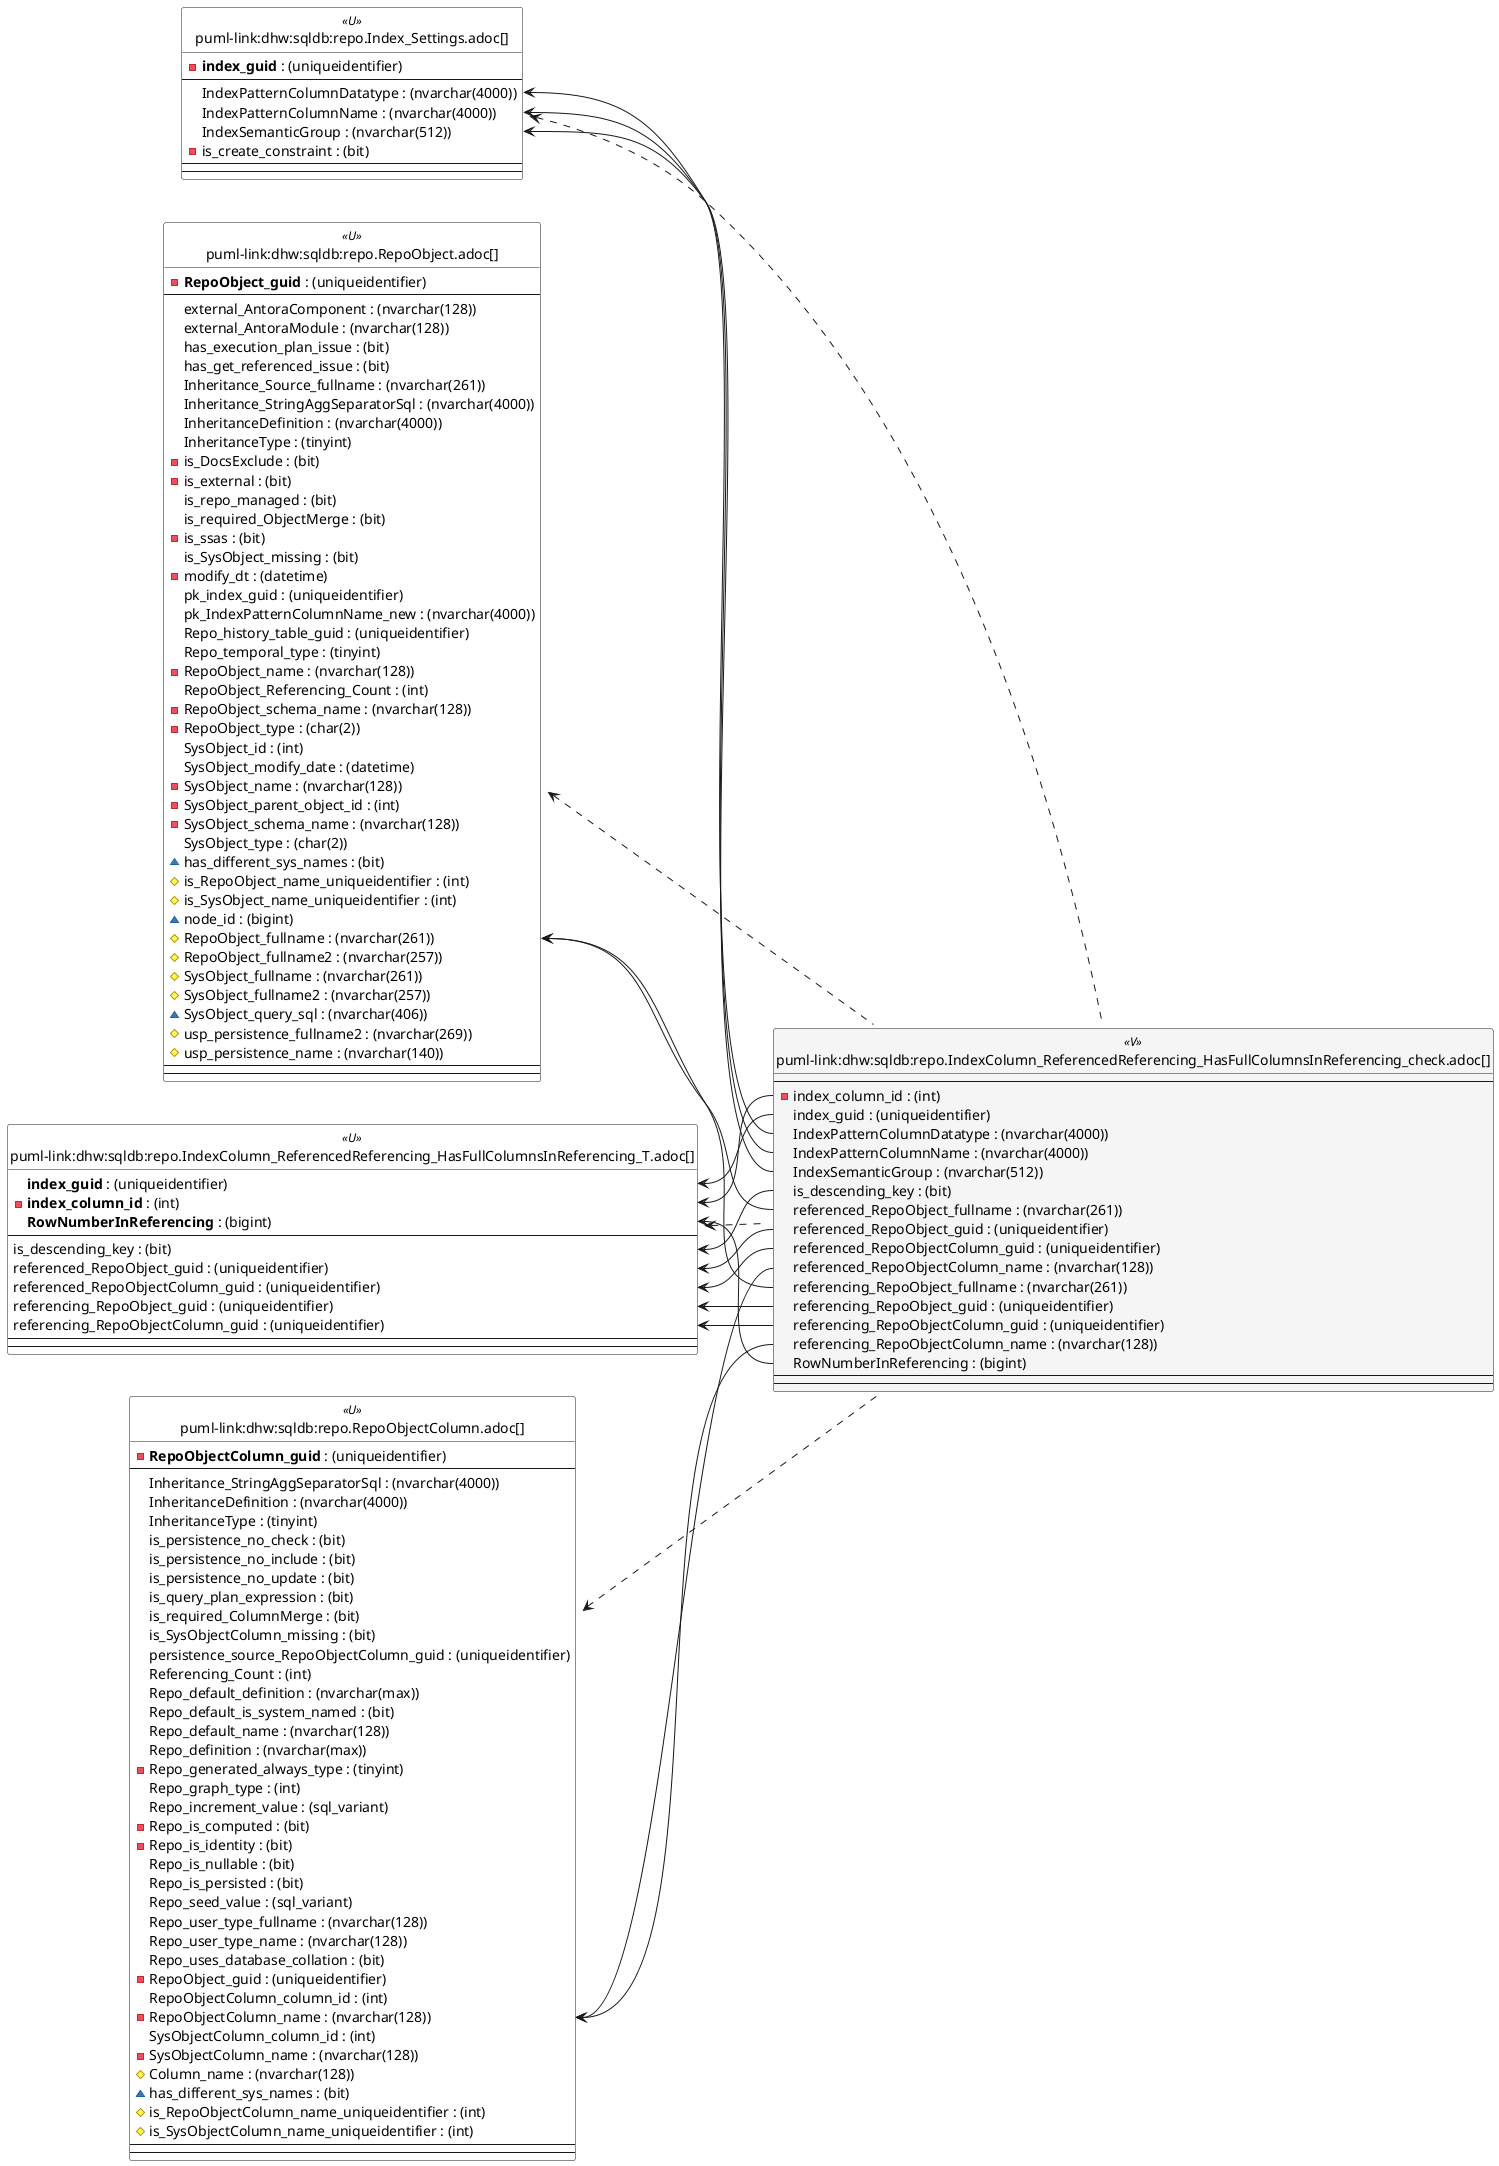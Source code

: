 @startuml
left to right direction
'top to bottom direction
hide circle
'avoide "." issues:
set namespaceSeparator none


skinparam class {
  BackgroundColor White
  BackgroundColor<<FN>> Yellow
  BackgroundColor<<FS>> Yellow
  BackgroundColor<<FT>> LightGray
  BackgroundColor<<IF>> Yellow
  BackgroundColor<<IS>> Yellow
  BackgroundColor<<P>> Aqua
  BackgroundColor<<PC>> Aqua
  BackgroundColor<<SN>> Yellow
  BackgroundColor<<SO>> SlateBlue
  BackgroundColor<<TF>> LightGray
  BackgroundColor<<TR>> Tomato
  BackgroundColor<<U>> White
  BackgroundColor<<V>> WhiteSmoke
  BackgroundColor<<X>> Aqua
  BackgroundColor<<external>> AliceBlue
}


entity "puml-link:dhw:sqldb:repo.Index_Settings.adoc[]" as repo.Index_Settings << U >> {
  - **index_guid** : (uniqueidentifier)
  --
  IndexPatternColumnDatatype : (nvarchar(4000))
  IndexPatternColumnName : (nvarchar(4000))
  IndexSemanticGroup : (nvarchar(512))
  - is_create_constraint : (bit)
  --
  --
}

entity "puml-link:dhw:sqldb:repo.IndexColumn_ReferencedReferencing_HasFullColumnsInReferencing_check.adoc[]" as repo.IndexColumn_ReferencedReferencing_HasFullColumnsInReferencing_check << V >> {
  --
  - index_column_id : (int)
  index_guid : (uniqueidentifier)
  IndexPatternColumnDatatype : (nvarchar(4000))
  IndexPatternColumnName : (nvarchar(4000))
  IndexSemanticGroup : (nvarchar(512))
  is_descending_key : (bit)
  referenced_RepoObject_fullname : (nvarchar(261))
  referenced_RepoObject_guid : (uniqueidentifier)
  referenced_RepoObjectColumn_guid : (uniqueidentifier)
  referenced_RepoObjectColumn_name : (nvarchar(128))
  referencing_RepoObject_fullname : (nvarchar(261))
  referencing_RepoObject_guid : (uniqueidentifier)
  referencing_RepoObjectColumn_guid : (uniqueidentifier)
  referencing_RepoObjectColumn_name : (nvarchar(128))
  RowNumberInReferencing : (bigint)
  --
  --
}

entity "puml-link:dhw:sqldb:repo.IndexColumn_ReferencedReferencing_HasFullColumnsInReferencing_T.adoc[]" as repo.IndexColumn_ReferencedReferencing_HasFullColumnsInReferencing_T << U >> {
  **index_guid** : (uniqueidentifier)
  - **index_column_id** : (int)
  **RowNumberInReferencing** : (bigint)
  --
  is_descending_key : (bit)
  referenced_RepoObject_guid : (uniqueidentifier)
  referenced_RepoObjectColumn_guid : (uniqueidentifier)
  referencing_RepoObject_guid : (uniqueidentifier)
  referencing_RepoObjectColumn_guid : (uniqueidentifier)
  --
  --
}

entity "puml-link:dhw:sqldb:repo.RepoObject.adoc[]" as repo.RepoObject << U >> {
  - **RepoObject_guid** : (uniqueidentifier)
  --
  external_AntoraComponent : (nvarchar(128))
  external_AntoraModule : (nvarchar(128))
  has_execution_plan_issue : (bit)
  has_get_referenced_issue : (bit)
  Inheritance_Source_fullname : (nvarchar(261))
  Inheritance_StringAggSeparatorSql : (nvarchar(4000))
  InheritanceDefinition : (nvarchar(4000))
  InheritanceType : (tinyint)
  - is_DocsExclude : (bit)
  - is_external : (bit)
  is_repo_managed : (bit)
  is_required_ObjectMerge : (bit)
  - is_ssas : (bit)
  is_SysObject_missing : (bit)
  - modify_dt : (datetime)
  pk_index_guid : (uniqueidentifier)
  pk_IndexPatternColumnName_new : (nvarchar(4000))
  Repo_history_table_guid : (uniqueidentifier)
  Repo_temporal_type : (tinyint)
  - RepoObject_name : (nvarchar(128))
  RepoObject_Referencing_Count : (int)
  - RepoObject_schema_name : (nvarchar(128))
  - RepoObject_type : (char(2))
  SysObject_id : (int)
  SysObject_modify_date : (datetime)
  - SysObject_name : (nvarchar(128))
  - SysObject_parent_object_id : (int)
  - SysObject_schema_name : (nvarchar(128))
  SysObject_type : (char(2))
  ~ has_different_sys_names : (bit)
  # is_RepoObject_name_uniqueidentifier : (int)
  # is_SysObject_name_uniqueidentifier : (int)
  ~ node_id : (bigint)
  # RepoObject_fullname : (nvarchar(261))
  # RepoObject_fullname2 : (nvarchar(257))
  # SysObject_fullname : (nvarchar(261))
  # SysObject_fullname2 : (nvarchar(257))
  ~ SysObject_query_sql : (nvarchar(406))
  # usp_persistence_fullname2 : (nvarchar(269))
  # usp_persistence_name : (nvarchar(140))
  --
  --
}

entity "puml-link:dhw:sqldb:repo.RepoObjectColumn.adoc[]" as repo.RepoObjectColumn << U >> {
  - **RepoObjectColumn_guid** : (uniqueidentifier)
  --
  Inheritance_StringAggSeparatorSql : (nvarchar(4000))
  InheritanceDefinition : (nvarchar(4000))
  InheritanceType : (tinyint)
  is_persistence_no_check : (bit)
  is_persistence_no_include : (bit)
  is_persistence_no_update : (bit)
  is_query_plan_expression : (bit)
  is_required_ColumnMerge : (bit)
  is_SysObjectColumn_missing : (bit)
  persistence_source_RepoObjectColumn_guid : (uniqueidentifier)
  Referencing_Count : (int)
  Repo_default_definition : (nvarchar(max))
  Repo_default_is_system_named : (bit)
  Repo_default_name : (nvarchar(128))
  Repo_definition : (nvarchar(max))
  - Repo_generated_always_type : (tinyint)
  Repo_graph_type : (int)
  Repo_increment_value : (sql_variant)
  - Repo_is_computed : (bit)
  - Repo_is_identity : (bit)
  Repo_is_nullable : (bit)
  Repo_is_persisted : (bit)
  Repo_seed_value : (sql_variant)
  Repo_user_type_fullname : (nvarchar(128))
  Repo_user_type_name : (nvarchar(128))
  Repo_uses_database_collation : (bit)
  - RepoObject_guid : (uniqueidentifier)
  RepoObjectColumn_column_id : (int)
  - RepoObjectColumn_name : (nvarchar(128))
  SysObjectColumn_column_id : (int)
  - SysObjectColumn_name : (nvarchar(128))
  # Column_name : (nvarchar(128))
  ~ has_different_sys_names : (bit)
  # is_RepoObjectColumn_name_uniqueidentifier : (int)
  # is_SysObjectColumn_name_uniqueidentifier : (int)
  --
  --
}

repo.Index_Settings <.. repo.IndexColumn_ReferencedReferencing_HasFullColumnsInReferencing_check
repo.IndexColumn_ReferencedReferencing_HasFullColumnsInReferencing_T <.. repo.IndexColumn_ReferencedReferencing_HasFullColumnsInReferencing_check
repo.RepoObject <.. repo.IndexColumn_ReferencedReferencing_HasFullColumnsInReferencing_check
repo.RepoObjectColumn <.. repo.IndexColumn_ReferencedReferencing_HasFullColumnsInReferencing_check
"repo.Index_Settings::IndexPatternColumnDatatype" <-- "repo.IndexColumn_ReferencedReferencing_HasFullColumnsInReferencing_check::IndexPatternColumnDatatype"
"repo.Index_Settings::IndexPatternColumnName" <-- "repo.IndexColumn_ReferencedReferencing_HasFullColumnsInReferencing_check::IndexPatternColumnName"
"repo.Index_Settings::IndexSemanticGroup" <-- "repo.IndexColumn_ReferencedReferencing_HasFullColumnsInReferencing_check::IndexSemanticGroup"
"repo.IndexColumn_ReferencedReferencing_HasFullColumnsInReferencing_T::index_column_id" <-- "repo.IndexColumn_ReferencedReferencing_HasFullColumnsInReferencing_check::index_column_id"
"repo.IndexColumn_ReferencedReferencing_HasFullColumnsInReferencing_T::index_guid" <-- "repo.IndexColumn_ReferencedReferencing_HasFullColumnsInReferencing_check::index_guid"
"repo.IndexColumn_ReferencedReferencing_HasFullColumnsInReferencing_T::is_descending_key" <-- "repo.IndexColumn_ReferencedReferencing_HasFullColumnsInReferencing_check::is_descending_key"
"repo.IndexColumn_ReferencedReferencing_HasFullColumnsInReferencing_T::referenced_RepoObject_guid" <-- "repo.IndexColumn_ReferencedReferencing_HasFullColumnsInReferencing_check::referenced_RepoObject_guid"
"repo.IndexColumn_ReferencedReferencing_HasFullColumnsInReferencing_T::referenced_RepoObjectColumn_guid" <-- "repo.IndexColumn_ReferencedReferencing_HasFullColumnsInReferencing_check::referenced_RepoObjectColumn_guid"
"repo.IndexColumn_ReferencedReferencing_HasFullColumnsInReferencing_T::referencing_RepoObject_guid" <-- "repo.IndexColumn_ReferencedReferencing_HasFullColumnsInReferencing_check::referencing_RepoObject_guid"
"repo.IndexColumn_ReferencedReferencing_HasFullColumnsInReferencing_T::referencing_RepoObjectColumn_guid" <-- "repo.IndexColumn_ReferencedReferencing_HasFullColumnsInReferencing_check::referencing_RepoObjectColumn_guid"
"repo.IndexColumn_ReferencedReferencing_HasFullColumnsInReferencing_T::RowNumberInReferencing" <-- "repo.IndexColumn_ReferencedReferencing_HasFullColumnsInReferencing_check::RowNumberInReferencing"
"repo.RepoObject::RepoObject_fullname" <-- "repo.IndexColumn_ReferencedReferencing_HasFullColumnsInReferencing_check::referenced_RepoObject_fullname"
"repo.RepoObject::RepoObject_fullname" <-- "repo.IndexColumn_ReferencedReferencing_HasFullColumnsInReferencing_check::referencing_RepoObject_fullname"
"repo.RepoObjectColumn::RepoObjectColumn_name" <-- "repo.IndexColumn_ReferencedReferencing_HasFullColumnsInReferencing_check::referenced_RepoObjectColumn_name"
"repo.RepoObjectColumn::RepoObjectColumn_name" <-- "repo.IndexColumn_ReferencedReferencing_HasFullColumnsInReferencing_check::referencing_RepoObjectColumn_name"
@enduml

